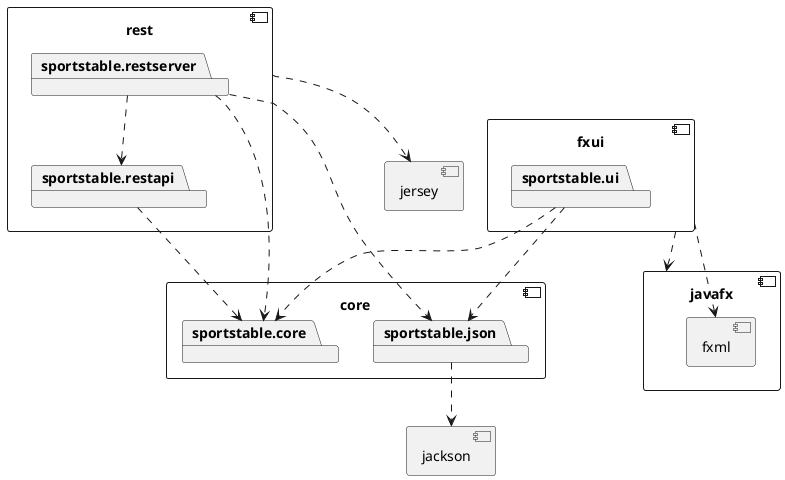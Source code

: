 @startuml

component core {
	package sportstable.core
	package sportstable.json
}

component jackson {
}

sportstable.json ..> jackson

component rest {
	package sportstable.restapi
	package sportstable.restserver
}

component fxui {
	package sportstable.ui
}

sportstable.ui ..> sportstable.core
sportstable.ui ..> sportstable.json
sportstable.restapi ..> sportstable.core
sportstable.restserver ..> sportstable.core
sportstable.restserver ..> sportstable.json
sportstable.restserver ..> sportstable.restapi


component javafx {
	component fxml {
	}
}

component jersey {
}

fxui ..> javafx
fxui ..> fxml
rest ..> jersey

@enduml
